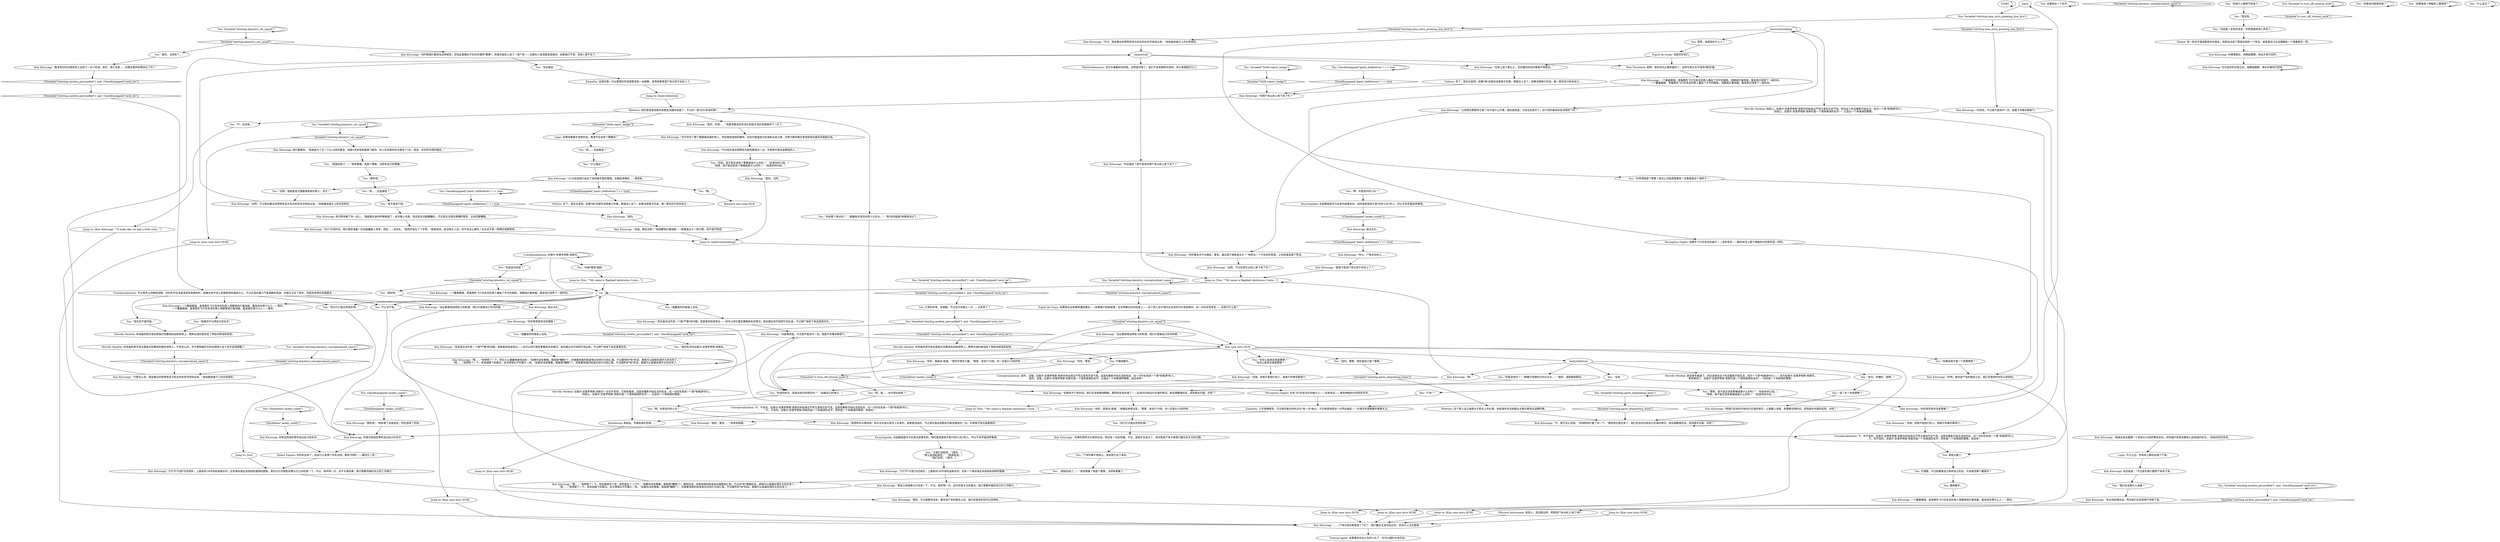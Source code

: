# WHIRLING / KIM INTRO
# Downstairs ltn Kim Kitsuragi - precinct 57th's finest - is waiting to solve THE HANGED MAN with you as an inter-district co-op. It would appear Precinct 41 sent you to investigate the lynching of a "Whitewater mercenary" in "Martinaise". And that you are indeed a police officer. Kim briefs you on the case and your relationship begins - likely on the wrong foot, but not necessarily.
# ==================================================
digraph G {
	  0 [label="START"];
	  1 [label="input"];
	  2 [label="You: “我醒来的时候身上没有。”"];
	  3 [label="You: 试着想出一个名字。"];
	  4 [label="You: Variable[\"whirling.kimintro_conceptualized_name\"]"];
	  5 [label="Variable[\"whirling.kimintro_conceptualized_name\"]", shape=diamond];
	  6 [label="!(Variable[\"whirling.kimintro_conceptualized_name\"])", shape=diamond];
	  7 [label="Horrific Necktie: 甚至更有格调了。你应该抓住这个机会重新开始生活，成为一个更*有格调*的人——成为拉斐尔·安普罗修斯·库斯托。\n更有格调了。拉斐尔·安普罗修斯·库斯托是一个很有格调的名字——而你是一个有格调的警察。"];
	  8 [label="You: “老兄，你懂的，是啊。”"];
	  9 [label="You: “完全搞定。”"];
	  10 [label="Logic: 不久之后，所有树上都会挂满了尸体。"];
	  11 [label="Kim Kitsuragi: “我想你可以假扮他。标志也许是从黑市上买来的，或者是伪造的。不过现在我会把那些可能性都放在一边，毕竟我不是总监察组的。”"];
	  12 [label="Kim Kitsuragi: “没必要使用这种贬义的称谓。他们只是做自己份内的事。”"];
	  13 [label="You: “呃……总监察组？”"];
	  14 [label="Kim Kitsuragi: 他点点头。"];
	  15 [label="Kim Kitsuragi: 他点点头。"];
	  16 [label="Kim Kitsuragi: 他打量着你。“我来是为了见一个41分局的警官，他是3天前来到褴褛飞旋的。别人告诉我你在这里待了3天。再说，你也符合他的描述。”"];
	  17 [label="You: “你是说内务部？”"];
	  18 [label="You: 它很酷，不过如果我这么称呼自己的话，不会感觉像个蠢蛋吗？"];
	  19 [label="You: Variable[\"whirling.necktie_personified\"]  and  CheckEquipped(\"neck_tie\")"];
	  20 [label="Variable[\"whirling.necktie_personified\"]  and  CheckEquipped(\"neck_tie\")", shape=diamond];
	  21 [label="!(Variable[\"whirling.necktie_personified\"]  and  CheckEquipped(\"neck_tie\"))", shape=diamond];
	  22 [label="Conceptualization: 不，你不会的。拉斐尔·安普罗修斯·库斯托听起来庄严而又富有历史气息。这是你重新开始生活的机会，这一次你会变成一个更*有格调*的人。\n不，你不会的。拉斐尔·安普罗修斯·库斯托是一个有格调的名字，而你是一个有格调的警察。快说吧！"];
	  23 [label="Kim Kitsuragi: “不管怎么说，我会建议你把带有官方标志的夹克尽快找出来。”他指着他袖子上的白色矩形。"];
	  24 [label="You: Variable[\"whirling.kimintro_conceptualized_name\"]"];
	  25 [label="Variable[\"whirling.kimintro_conceptualized_name\"]", shape=diamond];
	  26 [label="!(Variable[\"whirling.kimintro_conceptualized_name\"])", shape=diamond];
	  27 [label="Conceptualization: 拉斐尔·安普罗修斯·库斯托。"];
	  28 [label="You: 真是太酷了。"];
	  29 [label="Jump to: [You: \"\"My name is Raphaël Ambrosius Coste...\"]"];
	  30 [label="Jump to: [bodystillintree]"];
	  31 [label="Kim Kitsuragi: “……尸体已经在那里挂了7天了。我们跟业主谈完话之后，应该马上过去看看。”"];
	  32 [label="Kim case intro HUB"];
	  33 [label="You: “你说的标志，是指这些白色矩形吗？”（指着自己的袖子。）"];
	  34 [label="You: “那好吧。”"];
	  35 [label="Kim Kitsuragi: “哦……”他停顿了一下，然后小心翼翼地继续说到：“如果你没有警徽，那就很*糟糕*了。你需要用我的短波电台向你们分局汇报。不过既然你*有*的话，那就可以直接处理手头的任务了。”\n“哦……”他停顿了一下。考虑到眼下的情况，这次停顿比平时要久一些。“如果你没有警徽，那就很*糟糕*了。你需要用我的短波向你们分局汇报。不过既然你*有*的话，那就可以直接处理手头的任务了。”"];
	  36 [label="You: CheckEquipped(\"pants_bellbottom\") == true"];
	  37 [label="CheckEquipped(\"pants_bellbottom\") == true", shape=diamond];
	  38 [label="!(CheckEquipped(\"pants_bellbottom\") == true)", shape=diamond];
	  39 [label="Jump to: [Kim case intro HUB]"];
	  40 [label="You: “啊，你是说内奸小队！”"];
	  41 [label="Kim Kitsuragi: 一个戴着眼镜、身穿橙色飞行员夹克的男人用脚掌拍打着地面。看来他在等什么人——等你。"];
	  42 [label="Kim Kitsuragi: “你好，我是金·曷城。”他的手很有力量。“警督，来自57分局。你一定是41分局的吧……”"];
	  43 [label="You: “尸体的事不用担心。我会把它扯下来的。”"];
	  44 [label="Pain Threshold: 是啊，现在吃点止痛药就好了。这种东西正在不适地*跳动*着。"];
	  45 [label="You: 跟他握手。"];
	  46 [label="You: Variable[\"whirling.necktie_personified\"]  and  CheckEquipped(\"neck_tie\")"];
	  47 [label="Variable[\"whirling.necktie_personified\"]  and  CheckEquipped(\"neck_tie\")", shape=diamond];
	  48 [label="!(Variable[\"whirling.necktie_personified\"]  and  CheckEquipped(\"neck_tie\"))", shape=diamond];
	  49 [label="Rhetoric: 他的意思是他两天前就尝试跟你会面了，不过你一直*在忙其他的事*。"];
	  50 [label="bodystillintree"];
	  51 [label="You: “我们应该做什么来着？”"];
	  52 [label="Jump to: [Kim case intro HUB]"];
	  53 [label="You: “让我们动起来。”[离开。]\n“那么就动起来吧。”（继续前进。）\n“我们走吧。”[离开。]"];
	  54 [label="You: Variable[\"whirling.kimintro_rat_squad\"]"];
	  55 [label="Variable[\"whirling.kimintro_rat_squad\"]", shape=diamond];
	  56 [label="!(Variable[\"whirling.kimintro_rat_squad\"])", shape=diamond];
	  57 [label="You: CheckItem(\"jacket_suede\")"];
	  58 [label="CheckItem(\"jacket_suede\")", shape=diamond];
	  59 [label="!(CheckItem(\"jacket_suede\"))", shape=diamond];
	  60 [label="You: Variable[\"TASK.report_badge\"]"];
	  61 [label="Variable[\"TASK.report_badge\"]", shape=diamond];
	  62 [label="!(Variable[\"TASK.report_badge\"])", shape=diamond];
	  63 [label="You: “这里面一定有些误会。你把我跟其他人弄混了。”"];
	  64 [label="Kim Kitsuragi: “好吧。看完验尸官的报告之后，我们还是有时间可以安排的。”"];
	  65 [label="Kim Kitsuragi: “有时候我们都会有这种感觉，恐怕这里确实不存在所谓的*警察*。而事实是树上挂了一具尸体——总要有人查清楚是谁做的。如果我们不管，其他人更不会了。”"];
	  66 [label="You: “啊，你是说内奸小队！”"];
	  67 [label="Kim Kitsuragi: “是的。”"];
	  68 [label="Jump to: [Kim case intro HUB]"];
	  69 [label="Kim Kitsuragi: “你把尸体从树上放下来了吗？”"];
	  70 [label="You: Variable[\"tc.turn_off_tutorial_node\"]"];
	  71 [label="Variable[\"tc.turn_off_tutorial_node\"]", shape=diamond];
	  72 [label="!(Variable[\"tc.turn_off_tutorial_node\"])", shape=diamond];
	  73 [label="Kim Kitsuragi: 你意识到他在等你说出自己的名字。"];
	  74 [label="Perception (Sight): 他那件飞行员夹克的袖子——还有背后——跟你夹克上那个神秘的白色矩形是一样的。"];
	  75 [label="You: “是的，当然有了。”"];
	  76 [label="You: “你是说内部事务组？”"];
	  77 [label="Kim Kitsuragi: “没错，但我不是他们的人。我属于刑事侦察部门。”"];
	  78 [label="You: CheckEquipped(\"jacket_suede\")"];
	  79 [label="CheckEquipped(\"jacket_suede\")", shape=diamond];
	  80 [label="!(CheckEquipped(\"jacket_suede\"))", shape=diamond];
	  81 [label="You: Variable[\"whirling.kimintro_rat_squad\"]"];
	  82 [label="Variable[\"whirling.kimintro_rat_squad\"]", shape=diamond];
	  83 [label="!(Variable[\"whirling.kimintro_rat_squad\"])", shape=diamond];
	  84 [label="Kim Kitsuragi: “没错，但我不是他们的人。我属于刑事侦察部门。”"];
	  85 [label="You: （假装找到了。）“我有警徽！我是个警察，当然有警徽了。”"];
	  86 [label="Kim Kitsuragi: “在树上挂了那么久，任何激烈的动作都是不明智的。”"];
	  87 [label="You: 不跟他握手。"];
	  88 [label="Horrific Necktie: 拉斐尔·安普罗修斯·库斯托一点也不卖弄，它很有格调。这是你重新开始生活的机会，这一次你会变成一个更*有格调*的人。\n别担心。拉斐尔·安普罗修斯·库斯托是一个很有格调的名字——正适合一个有格调的警察。"];
	  89 [label="Kim Kitsuragi: “是的，好吧……”他甚至都没好好消化你刚才说的话就继续下一步了。"];
	  90 [label="You: “你是说他吗？”（朝餐厅经理的方向点点头。）“是的，我刚跟他聊完。”"];
	  91 [label="You: “尸体？”"];
	  92 [label="Kim Kitsuragi: “所以，尸体还在树上……”"];
	  93 [label="Volition: 好了，现在出发吧。如果*他*没提你没穿裤子的事，那就没人会了。如果没穿裤子的话，唯一受伤的只有你自己……"];
	  94 [label="Volition: 好了，现在出发吧。如果*他*没提你没穿裤子的事，那就没人会了。如果没穿裤子的话，唯一受伤的只有你自己……"];
	  95 [label="Interfacing: 易碎品。充满恶臭的恐惧……"];
	  96 [label="Jump to: [You: \"\"My name is Raphaël Ambrosius Coste...\"]"];
	  97 [label="Kim Kitsuragi: “嗯。”"];
	  98 [label="You: “我不喜欢尸体。”"];
	  99 [label="Kim Kitsuragi: “内部事务组，不过我不是其中一员。我属于刑事侦察部门。”"];
	  100 [label="You: CheckEquipped(\"pants_bellbottom\") == true"];
	  101 [label="CheckEquipped(\"pants_bellbottom\") == true", shape=diamond];
	  102 [label="!(CheckEquipped(\"pants_bellbottom\") == true)", shape=diamond];
	  103 [label="You: “没错！我就是各方面都很老练的男人，宝贝！”"];
	  104 [label="You: “如果我有个神秘的二重身呢？”"];
	  105 [label="Kim Kitsuragi: “也许你杀了那个要跟我会面的男人，然后假扮成他的模样。你也可能是因为忠诚和兄弟之情，甘愿代替你那位更加软弱无能的双胞胎兄弟。”"];
	  106 [label="Drama: 他一刻也不相信那是你的真名。他把这当成了警局内部的一个笑话，或者是自己无法理解的一个怪癖放在一旁。"];
	  107 [label="Kim Kitsuragi: “不，我不这么觉得。”他简短地打量了你一下。“既然现在我也来了，我们应该问问他这片区域的情况。我没理解错的话，现场是在外面，对吧？”"];
	  108 [label="Kim Kitsuragi: “让他明白警察终于来了也不是什么坏事。我的意思是，已经全员到齐了。你计划好最初的走访顺序了吗？”"];
	  109 [label="You: “我没有。”"];
	  110 [label="Kim Kitsuragi: 他沉默地看了你一会儿。“我能看出来你昨晚喝酒了，前天晚上也是。而且现在还醉醺醺的。不过我见过情况更糟的警官，比你还要糟糕。”"];
	  111 [label="Kim Kitsuragi: “当然。不过你把它从树上放下来了吗？”"];
	  112 [label="Jump to: [tre]"];
	  113 [label="Kim Kitsuragi: “它们不*只是*白色矩形，上面有RCM字母的卤素水印，还有类似瑞瓦肖西部街道网的图案。我可以打开锐影的車头灯让你检查一下，不过，再声明一次，这不关我的事。我只需要你做好自己的工作就行。”"];
	  114 [label="tre"];
	  115 [label="You: “我的名字叫拉斐尔·安普罗修斯·库斯托。”"];
	  116 [label="Horrific Necktie: 你本能的把手放在那条花纹繁琐的丝制领带上。那种光滑的感觉给了带给你舒适和安慰。"];
	  117 [label="Conceptualization: 不，不会的。拉斐尔·安普罗修斯·库斯托听起来庄严而又富有历史气息。这是你重新开始生活的机会，这一次你会变成一个更*有格调*的人。\n不，不会的。拉斐尔·安普罗修斯·库斯托是一个有格调的名字，而你是一个有格调的警察。快说吧！"];
	  118 [label="Kim Kitsuragi: “你好像有点不太确定，警官。最近是不是卧底太久？”他挤出一个不自在的笑容，让你知道这是个笑话。"];
	  119 [label="interviewhubbing"];
	  120 [label="You: “是的，警察。我知道自己是个警察。”"];
	  121 [label="You: “但我什么都想不起来了。”"];
	  122 [label="Kimintro end jump HUB"];
	  123 [label="Kim Kitsuragi: “不过，我会建议你把带有官方标志的夹克尽快找出来。”他指着他袖子上的白色矩形。"];
	  124 [label="Kim Kitsuragi: 一个戴着眼镜、身穿橙色飞行员夹克的男人用脚掌拍打着地面。看来他在等什么人——等你。\n一个戴着眼镜、身穿黑色飞行员夹克的男人用脚掌拍打着地面。看来他在等什么人——等你。"];
	  125 [label="You: “叫我*警官*就好。”"];
	  126 [label="You: 它真的非常、非常酷。不过也许有那么一点……太卖弄了？"];
	  127 [label="Horrific Necktie: 你本能的把手放在那条花纹繁琐的丝制领带上。那种光滑的感觉给了带给你舒适和安慰。"];
	  128 [label="Kim Kitsuragi: “那好吧。”他处理了这条信息，然后选择了忽视。"];
	  129 [label="Kim Kitsuragi: “我被派来这里跟一个来自41分局的警官会合。你的袖子和背后都有公民武装的标志。”他指向你的夹克。"];
	  130 [label="Kim Kitsuragi: 一个戴着眼镜、穿着橙色飞行员夹克的男人叠起了手中的报纸，用脚拍打着地面。看来他已经等了一段时间。"];
	  131 [label="You: “呃……总监察组？”"];
	  132 [label="You: “等等，我不是应该有警徽或者什么的吗？”（检查你的口袋。）\n“等等，我不是应该有警徽或者什么的吗？”（检查你的内衣。）"];
	  133 [label="Jump to: [You: \"\"My name is Raphaël Ambrosius Coste...\"]"];
	  134 [label="Kim Kitsuragi: “很好。警官……”他有些困惑。"];
	  135 [label="Kim Kitsuragi: 你意识到他在等你说出自己的名字。"];
	  136 [label="Kim Kitsuragi: “看来周日的日程安排上出现了一点小失误。其实，周六也是……你跟这里的经理谈过了吗？”"];
	  137 [label="Kim Kitsuragi: “很好。不过就算你没有，看完验尸官的报告之后，我们还是有时间可以安排的。”"];
	  138 [label="You: “但是，我不是应该有个警徽或者什么的吗？”（检查你的口袋。）\n“但是，我不是应该有个警徽或者什么的吗？”（检查你的内衣。）"];
	  139 [label="Encyclopedia: 总监察组是专为负责内部事务的。他的意思是他不是*内奸小队*的人，所以不会怀疑这种事情。"];
	  140 [label="Kim Kitsuragi: “没必要使用这种贬义的称谓。他们只是做自己份内的事。”"];
	  141 [label="You: “我真的不记得自己的名字。”"];
	  142 [label="Kim Kitsuragi: 你慢慢靠近，他眯起眼睛，伸出手来打招呼。"];
	  143 [label="Jump to: [Kim Kitsuragi: \"\"It looks like we had a little sche...\"]"];
	  144 [label="Kim Kitsuragi: “那我们应该问问他这片区域的情况，让我跟上进度。我理解没错的话，现场是在外面的后院，对吧？”"];
	  145 [label="Kim Kitsuragi: “是的，当然。”"];
	  146 [label="Kim Kitsuragi: “你的意思是你没有警徽？”"];
	  147 [label="Jump to: [Kim case intro HUB]"];
	  148 [label="Jump to: [Kim case intro HUB]"];
	  149 [label="You: （假装找到了。）“我有警徽。我是个警察，当然有自己的警徽。”"];
	  150 [label="You: “什么描述？”"];
	  151 [label="Kim Kitsuragi: “内务部，不过我不是其中一员。我属于刑事侦察部门。”"];
	  152 [label="Kim Kitsuragi: 一个戴着眼镜、穿着橙色飞行员夹克的男人叠起了手中的报纸，用脚拍打着地面。看来他已经等了一段时间。\n一个戴着眼镜、穿着黑色飞行员夹克的男人叠起了手中的报纸，用脚拍打着地面。看来他已经等了一段时间。"];
	  153 [label="Electrochemistry: 治疗头痛最好的药物，当然是吗啡了。他们不会有那种东西的，所以香烟就可以了。"];
	  154 [label="You: 等等，他是我的什么人？"];
	  155 [label="You: “什么走访？”"];
	  156 [label="Kim Kitsuragi: “在57分局的话，我们喜欢准备一份初始嫌疑人清单，然后……试试水。”他用手指比了个手势。“勘查现场，查访相关人员。你不会这么做吗？也许这不是一种跨区域惯例吧……”"];
	  157 [label="Kim Kitsuragi: “如果你想弄点头疼药的话，附近有一间杂货铺。不过，我刚才也说过了，现在那具尸体才是我们最应该关注的问题。”"];
	  158 [label="Kim Kitsuragi: “它们不*只是*白色矩形，上面有RCM字母的卤素水印，还有一个类似瑞瓦肖西部街道网的图案。”"];
	  159 [label="Kim Kitsuragi: “你先，警官。”"];
	  160 [label="You: “你觉得我是个警察？我怎么可能是警察呢！你看看我这个鬼样子！”"];
	  161 [label="Kim Kitsuragi: 在引起你的注意之后，他眯起眼睛，伸出手跟你打招呼。"];
	  162 [label="Esprit de Corps: 如果现在这栋建筑遭到袭击——如果窗户粉碎掉落，全世界都压在你的身上——这个男人会不惜付出生命的代价来拯救你。这一点你非常肯定——但是为什么呢？"];
	  163 [label="Conceptualization: 专注思考让你眯起双眼。你的名字应该是深金色和橙色的，就像在地平线上若隐若现的森林大火，不过还混杂着口气里酒精的恶臭。你离它又近了两步，但是还有很长的路要走……"];
	  164 [label="Conceptualization: 是的，没错。拉斐尔·安普罗修斯·库斯托听起来庄严而又富有历史气息。这是你重新开始生活的机会，这一次你会变成一个更*有格调*的人。\n是的，没错。拉斐尔·安普罗修斯·库斯托是一个很有格调的名字，正适合一个有格调的警察。说出来吧！"];
	  165 [label="Kim Kitsuragi: “你好，我是金·曷城。”他看起来很淡定。“警督，来自57分局。你一定是41分局的吧……”"];
	  166 [label="You: Variable[\"whirling.garte_altgreeting_done\"]"];
	  167 [label="Variable[\"whirling.garte_altgreeting_done\"]", shape=diamond];
	  168 [label="!(Variable[\"whirling.garte_altgreeting_done\"])", shape=diamond];
	  169 [label="Kim Kitsuragi: “没错，那走访呢？”他用脚拍打着地面——更像是出于一种习惯，而不是不耐烦。"];
	  170 [label="You: “但它们只是白色矩形啊。”"];
	  171 [label="Empathy: 几乎很难察觉，不过他可能对你的无礼*有一点*恼火。不过他很快把这一点甩在脑后——毕竟还有更重要的事要关注。"];
	  172 [label="cleanerhub"];
	  173 [label="You: “但它们只是白色矩形啊。”"];
	  174 [label="You: “呃，我……也许我叫哈里？”"];
	  175 [label="Tutorial Agent: 金警督现在加入你的小队了。你可以随时与他交谈。"];
	  176 [label="Physical Instrument: 真丢人。现在就去弄。把那具尸体从树上*扯下来*。"];
	  177 [label="Horrific Necktie: 你本能的把手放在那条花纹繁琐的橙色领带上。不知怎么的，手中那种皱巴巴的丝绸感让这个名字显得更酷了。"];
	  178 [label="Horrific Necktie: 别担心。拉斐尔·安普罗修斯·库斯托听起来庄严而又富有历史气息。抓住这个机会重新开始生活，成为一个更*有格调*的人。\n别担心。拉斐尔·安普罗修斯·库斯托是一个很有格调的名字——正适合一个有格调的警察。"];
	  179 [label="You: “谁？你？你是警察？”"];
	  180 [label="Kim Kitsuragi: “那是不是说尸体已经不在树上了？”"];
	  181 [label="Empathy: 这是你第一次从警督的声音里察觉到一丝疲惫。显然他更希望尸体已经不在树上了。"];
	  182 [label="Kim Kitsuragi: “完全搞定？是不是说你把尸体从树上放下来了？”"];
	  183 [label="Jump to: [Kim case intro HUB]"];
	  184 [label="Kim Kitsuragi: “当然。不过我会建议你把带有官方标志的夹克尽快找出来。”他指着他袖子上的白色矩形。"];
	  185 [label="Kim Kitsuragi: “丢失身份证件是一个很*严重*的问题。我車里有短波电台——你可以用它报告警徽丢失的情况。我会建议你尽快把它找出来。不过把尸体放下来还是更优先。”"];
	  186 [label="Kim Kitsuragi: “哦……”他停顿了一下，然后继续往下说，显然是松了一口气：“如果你没有警徽，那就很*糟糕*了。那样的话，你就用我的短波电台跟警局汇报。不过你*有*警徽的话，那就可以直接处理手头的任务了。”\n“哦……”他停顿了一下。考虑到眼下的情况，这次停顿比平时要久一些。“如果你没有警徽，那就很*糟糕*了。你需要用我的短波电台向你们分局汇报。不过既然你*有*的话，那就可以直接处理手头的任务了。”"];
	  187 [label="You: “不，还没有。”"];
	  188 [label="You: “没有。”"];
	  189 [label="Jump to: [interviewhubbing]"];
	  190 [label="You: “我醒来的时候身上没有。”"];
	  191 [label="Kim Kitsuragi: “丢失身份证件是一个很*严重*的问题。我車里有短波电台——你可以用它报告警徽丢失的情况。我会建议你尽快把它找出来。不过把尸体放下来还是更优先。”"];
	  192 [label="Kim Kitsuragi: “我会让你用車头灯检查一下，不过，再声明一次，这并非我关注的重点。我只需要你做好自己的工作就行。”"];
	  193 [label="You: “现在还不是时候。”"];
	  194 [label="Kim Kitsuragi: “不过现在我会把那些可能性都放在一边，毕竟我不是总监察组的人。”"];
	  195 [label="You: “你说那个家伙吗？”（朝着柜台背后的男人点点头。）“我*彻彻底底*地跟他谈过了。”"];
	  196 [label="Rhetoric: 这个男人这么做是出于职业上的礼貌。他知道你还没有跟业主聊过那些应该聊的事。"];
	  197 [label="You: “如果说我不是一个真警察呢？”"];
	  198 [label="You: “你怎么能肯定我是警察？”\n“你怎么能肯定我是警察？”"];
	  199 [label="You: 什么也不说。"];
	  200 [label="Perception (Sight): 在他飞行员夹克衫的袖子上——还有背后——都有神秘的白色矩形符号。"];
	  201 [label="Kim Kitsuragi: 他总结道：“不过首先我们要把尸体放下来。”"];
	  202 [label="You: “哦。”"];
	  203 [label="Logic: 如果你要着手调查的话，难道不应该有个警徽吗？"];
	  204 [label="Kim Kitsuragi: “如果你不介意的话，我们应该再跟他聊聊。既然现在我也来了——应该问问他这片区域的情况。我没理解错的话，现场是在外面，对吧？”"];
	  205 [label="Encyclopedia: 总监察组是专为负责内部事务的。他的意思是他不是*内奸小队*的人，所以不会怀疑这种事情。"];
	  206 [label="Kim Kitsuragi: “你的意思是你没有警徽？”"];
	  207 [label="Jump to: [Kim case intro HUB]"];
	  208 [label="Esprit de Corps: 他是你好哥们。"];
	  209 [label="You: Variable[\"whirling.necktie_personified\"]  and  CheckEquipped(\"neck_tie\")"];
	  210 [label="Variable[\"whirling.necktie_personified\"]  and  CheckEquipped(\"neck_tie\")", shape=diamond];
	  211 [label="!(Variable[\"whirling.necktie_personified\"]  and  CheckEquipped(\"neck_tie\"))", shape=diamond];
	  212 [label="Kim Kitsuragi: “先去找经理谈谈。然后我们去后院把尸体放下来。”"];
	  213 [label="You: Variable[\"whirling.lena_intro_greeting_kim_first\"]"];
	  214 [label="Variable[\"whirling.lena_intro_greeting_kim_first\"]", shape=diamond];
	  215 [label="!(Variable[\"whirling.lena_intro_greeting_kim_first\"])", shape=diamond];
	  216 [label="Inland Empire: 你的机会来了，给自己认真想个好名字吧。要有*创意*——概念化一些！"];
	  217 [label="You: “那好吧。”"];
	  218 [label="Kim Kitsuragi: “41分局说他们派出了经验最丰富的警探。你看起来确实……很老练。”"];
	  0 -> 0
	  1 -> 213
	  2 -> 185
	  3 -> 3
	  4 -> 4
	  4 -> 5
	  5 -> 23
	  6 -> 23
	  7 -> 132
	  8 -> 179
	  9 -> 181
	  10 -> 201
	  11 -> 205
	  12 -> 32
	  12 -> 33
	  13 -> 98
	  14 -> 146
	  15 -> 38
	  16 -> 149
	  17 -> 83
	  18 -> 45
	  19 -> 19
	  19 -> 20
	  20 -> 176
	  21 -> 163
	  22 -> 28
	  23 -> 172
	  24 -> 24
	  24 -> 25
	  25 -> 162
	  26 -> 26
	  27 -> 17
	  27 -> 114
	  27 -> 27
	  27 -> 125
	  28 -> 18
	  29 -> 114
	  30 -> 49
	  31 -> 175
	  32 -> 197
	  32 -> 198
	  32 -> 42
	  32 -> 50
	  32 -> 52
	  32 -> 120
	  32 -> 159
	  33 -> 66
	  34 -> 13
	  35 -> 35
	  36 -> 36
	  36 -> 37
	  37 -> 67
	  38 -> 92
	  39 -> 31
	  40 -> 139
	  42 -> 72
	  43 -> 85
	  44 -> 152
	  45 -> 41
	  46 -> 46
	  46 -> 47
	  47 -> 126
	  48 -> 21
	  49 -> 89
	  49 -> 195
	  49 -> 187
	  49 -> 62
	  50 -> 97
	  50 -> 7
	  50 -> 8
	  50 -> 90
	  50 -> 188
	  51 -> 212
	  52 -> 31
	  53 -> 158
	  54 -> 54
	  54 -> 55
	  55 -> 65
	  55 -> 75
	  56 -> 32
	  56 -> 33
	  56 -> 12
	  57 -> 57
	  57 -> 58
	  58 -> 73
	  59 -> 200
	  60 -> 60
	  60 -> 61
	  61 -> 69
	  62 -> 203
	  63 -> 106
	  64 -> 68
	  65 -> 9
	  66 -> 11
	  67 -> 169
	  68 -> 31
	  69 -> 49
	  70 -> 70
	  70 -> 71
	  72 -> 174
	  73 -> 216
	  74 -> 171
	  75 -> 136
	  76 -> 76
	  77 -> 32
	  77 -> 33
	  78 -> 78
	  78 -> 79
	  79 -> 128
	  80 -> 15
	  81 -> 81
	  81 -> 82
	  82 -> 16
	  82 -> 39
	  83 -> 217
	  83 -> 130
	  84 -> 22
	  85 -> 186
	  86 -> 94
	  87 -> 164
	  88 -> 95
	  89 -> 105
	  90 -> 204
	  91 -> 96
	  92 -> 180
	  93 -> 67
	  94 -> 69
	  95 -> 207
	  96 -> 114
	  97 -> 29
	  98 -> 110
	  99 -> 32
	  99 -> 33
	  100 -> 100
	  100 -> 101
	  101 -> 69
	  102 -> 93
	  103 -> 184
	  104 -> 104
	  105 -> 194
	  106 -> 142
	  107 -> 107
	  108 -> 118
	  109 -> 63
	  110 -> 156
	  111 -> 29
	  112 -> 113
	  113 -> 137
	  114 -> 2
	  114 -> 199
	  114 -> 140
	  114 -> 173
	  114 -> 124
	  115 -> 88
	  116 -> 87
	  117 -> 95
	  118 -> 111
	  119 -> 74
	  119 -> 108
	  119 -> 178
	  119 -> 119
	  119 -> 154
	  120 -> 168
	  121 -> 109
	  123 -> 172
	  124 -> 141
	  125 -> 133
	  126 -> 209
	  127 -> 177
	  128 -> 135
	  129 -> 10
	  131 -> 150
	  132 -> 206
	  133 -> 114
	  134 -> 135
	  135 -> 216
	  136 -> 48
	  137 -> 68
	  138 -> 145
	  139 -> 80
	  140 -> 22
	  141 -> 127
	  142 -> 161
	  143 -> 135
	  144 -> 107
	  145 -> 189
	  146 -> 148
	  146 -> 190
	  147 -> 31
	  148 -> 31
	  149 -> 34
	  150 -> 218
	  151 -> 22
	  152 -> 160
	  153 -> 182
	  154 -> 208
	  155 -> 155
	  156 -> 189
	  157 -> 43
	  158 -> 192
	  159 -> 59
	  160 -> 64
	  161 -> 161
	  162 -> 56
	  163 -> 193
	  163 -> 199
	  163 -> 140
	  163 -> 173
	  163 -> 124
	  164 -> 132
	  165 -> 170
	  166 -> 166
	  166 -> 167
	  167 -> 107
	  168 -> 196
	  169 -> 189
	  170 -> 157
	  171 -> 134
	  172 -> 153
	  172 -> 44
	  172 -> 86
	  173 -> 112
	  174 -> 117
	  176 -> 31
	  177 -> 6
	  178 -> 28
	  179 -> 144
	  180 -> 29
	  181 -> 30
	  182 -> 29
	  183 -> 31
	  184 -> 172
	  185 -> 99
	  186 -> 99
	  187 -> 143
	  188 -> 91
	  189 -> 118
	  190 -> 191
	  191 -> 35
	  192 -> 137
	  193 -> 127
	  194 -> 138
	  195 -> 204
	  196 -> 107
	  197 -> 64
	  198 -> 77
	  199 -> 135
	  200 -> 171
	  201 -> 51
	  202 -> 122
	  203 -> 131
	  204 -> 165
	  205 -> 53
	  206 -> 1
	  206 -> 84
	  207 -> 31
	  208 -> 44
	  208 -> 86
	  209 -> 210
	  209 -> 211
	  210 -> 115
	  211 -> 116
	  212 -> 147
	  213 -> 214
	  213 -> 215
	  214 -> 151
	  215 -> 123
	  216 -> 113
	  217 -> 14
	  218 -> 202
	  218 -> 102
	  218 -> 103
}

